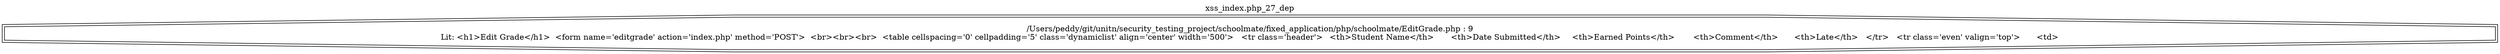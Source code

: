 digraph cfg {
  label="xss_index.php_27_dep";
  labelloc=t;
  n1 [shape=doubleoctagon, label="/Users/peddy/git/unitn/security_testing_project/schoolmate/fixed_application/php/schoolmate/EditGrade.php : 9\nLit: <h1>Edit Grade</h1>  <form name='editgrade' action='index.php' method='POST'>  <br><br><br>  <table cellspacing='0' cellpadding='5' class='dynamiclist' align='center' width='500'>   <tr class='header'>	<th>Student Name</th>	<th>Date Submitted</th>	<th>Earned Points</th>	<th>Comment</th>	<th>Late</th>   </tr>   <tr class='even' valign='top'>	<td>\n"];
}
